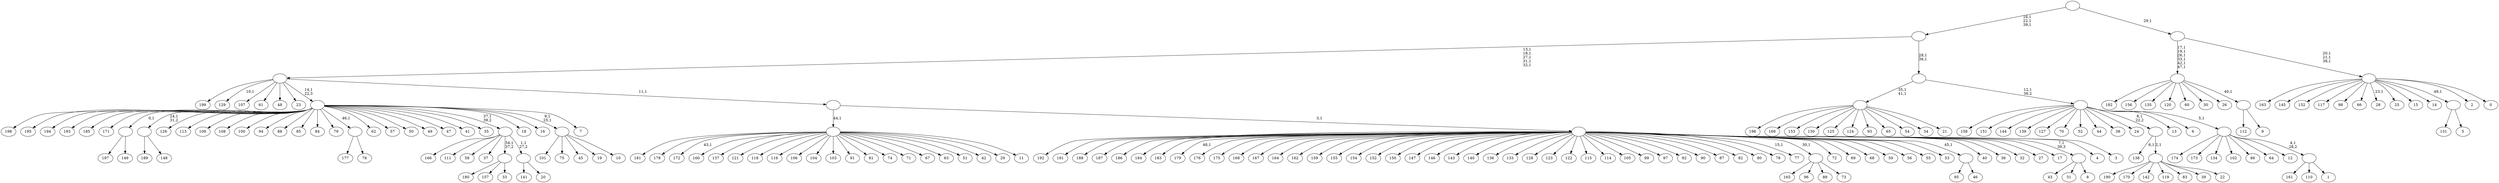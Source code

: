digraph T {
	250 [label="199"]
	249 [label="198"]
	248 [label="197"]
	247 [label="196"]
	246 [label="195"]
	245 [label="194"]
	244 [label="193"]
	243 [label="192"]
	242 [label="191"]
	241 [label="190"]
	240 [label="189"]
	239 [label="188"]
	238 [label="187"]
	237 [label="186"]
	236 [label="185"]
	235 [label="184"]
	234 [label="183"]
	233 [label="182"]
	232 [label="181"]
	231 [label="180"]
	230 [label="179"]
	228 [label="178"]
	227 [label="177"]
	226 [label="176"]
	225 [label="175"]
	224 [label="174"]
	223 [label="173"]
	222 [label="172"]
	220 [label="171"]
	219 [label="170"]
	218 [label="169"]
	217 [label="168"]
	216 [label="167"]
	215 [label="166"]
	214 [label="165"]
	213 [label="164"]
	212 [label="163"]
	211 [label="162"]
	210 [label="161"]
	209 [label="160"]
	208 [label="159"]
	207 [label="158"]
	206 [label="157"]
	205 [label="156"]
	204 [label="155"]
	203 [label="154"]
	202 [label="153"]
	201 [label="152"]
	200 [label="151"]
	199 [label="150"]
	198 [label="149"]
	197 [label=""]
	196 [label="148"]
	195 [label=""]
	194 [label="147"]
	193 [label="146"]
	192 [label="145"]
	191 [label="144"]
	190 [label="143"]
	189 [label="142"]
	188 [label="141"]
	187 [label="140"]
	186 [label="139"]
	185 [label="138"]
	183 [label="137"]
	182 [label="136"]
	181 [label="135"]
	180 [label="134"]
	179 [label="133"]
	178 [label="132"]
	177 [label="131"]
	176 [label="130"]
	175 [label="129"]
	173 [label="128"]
	172 [label="127"]
	171 [label="126"]
	170 [label="125"]
	169 [label="124"]
	168 [label="123"]
	167 [label="122"]
	166 [label="121"]
	165 [label="120"]
	164 [label="119"]
	163 [label="118"]
	162 [label="117"]
	161 [label="116"]
	160 [label="115"]
	159 [label="114"]
	158 [label="113"]
	157 [label="112"]
	156 [label="111"]
	155 [label="110"]
	154 [label="109"]
	153 [label="108"]
	152 [label="107"]
	151 [label="106"]
	150 [label="105"]
	149 [label="104"]
	148 [label="103"]
	147 [label="102"]
	146 [label="101"]
	145 [label="100"]
	144 [label="99"]
	143 [label="98"]
	142 [label="97"]
	141 [label="96"]
	140 [label="95"]
	139 [label="94"]
	138 [label="93"]
	137 [label="92"]
	136 [label="91"]
	135 [label="90"]
	134 [label="89"]
	133 [label="88"]
	132 [label="87"]
	131 [label="86"]
	130 [label="85"]
	129 [label="84"]
	128 [label="83"]
	127 [label="82"]
	126 [label="81"]
	125 [label="80"]
	124 [label="79"]
	123 [label="78"]
	122 [label="77"]
	120 [label="76"]
	119 [label=""]
	118 [label="75"]
	117 [label="74"]
	116 [label="73"]
	115 [label=""]
	114 [label="72"]
	113 [label="71"]
	112 [label="70"]
	111 [label="69"]
	110 [label="68"]
	109 [label="67"]
	108 [label="66"]
	107 [label="65"]
	106 [label="64"]
	105 [label="63"]
	104 [label="62"]
	103 [label="61"]
	102 [label="60"]
	101 [label="59"]
	100 [label="58"]
	99 [label="57"]
	98 [label="56"]
	97 [label="55"]
	96 [label="54"]
	95 [label="53"]
	94 [label="52"]
	93 [label="51"]
	92 [label="50"]
	91 [label="49"]
	90 [label="48"]
	89 [label="47"]
	88 [label="46"]
	87 [label=""]
	86 [label="45"]
	85 [label="44"]
	84 [label="43"]
	83 [label="42"]
	82 [label="41"]
	81 [label="40"]
	80 [label="39"]
	79 [label="38"]
	78 [label="37"]
	77 [label="36"]
	76 [label="35"]
	75 [label="34"]
	74 [label="33"]
	73 [label=""]
	72 [label="32"]
	71 [label="31"]
	70 [label="30"]
	69 [label="29"]
	68 [label="28"]
	66 [label="27"]
	65 [label="26"]
	64 [label="25"]
	63 [label="24"]
	62 [label="23"]
	61 [label="22"]
	60 [label=""]
	59 [label=""]
	58 [label="21"]
	57 [label=""]
	55 [label="20"]
	54 [label=""]
	53 [label=""]
	52 [label="19"]
	51 [label="18"]
	50 [label="17"]
	49 [label="16"]
	48 [label="15"]
	47 [label="14"]
	46 [label="13"]
	45 [label="12"]
	44 [label="11"]
	43 [label=""]
	42 [label="10"]
	41 [label=""]
	39 [label="9"]
	38 [label=""]
	37 [label=""]
	31 [label="8"]
	30 [label=""]
	29 [label="7"]
	28 [label=""]
	27 [label="6"]
	26 [label="5"]
	25 [label=""]
	24 [label="4"]
	23 [label="3"]
	22 [label=""]
	21 [label=""]
	20 [label=""]
	15 [label="2"]
	14 [label="1"]
	13 [label=""]
	12 [label=""]
	11 [label=""]
	10 [label=""]
	8 [label=""]
	5 [label="0"]
	4 [label=""]
	1 [label=""]
	0 [label=""]
	197 -> 248 [label=""]
	197 -> 198 [label=""]
	195 -> 240 [label=""]
	195 -> 196 [label=""]
	119 -> 227 [label=""]
	119 -> 120 [label=""]
	115 -> 214 [label=""]
	115 -> 141 [label=""]
	115 -> 134 [label=""]
	115 -> 116 [label=""]
	87 -> 140 [label=""]
	87 -> 88 [label=""]
	73 -> 231 [label=""]
	73 -> 206 [label=""]
	73 -> 74 [label=""]
	60 -> 241 [label=""]
	60 -> 219 [label=""]
	60 -> 189 [label=""]
	60 -> 164 [label=""]
	60 -> 128 [label=""]
	60 -> 80 [label=""]
	60 -> 61 [label=""]
	59 -> 185 [label="6,1"]
	59 -> 60 [label="2,1"]
	57 -> 247 [label=""]
	57 -> 218 [label=""]
	57 -> 202 [label=""]
	57 -> 176 [label=""]
	57 -> 170 [label=""]
	57 -> 169 [label=""]
	57 -> 138 [label=""]
	57 -> 107 [label=""]
	57 -> 96 [label=""]
	57 -> 75 [label=""]
	57 -> 58 [label=""]
	54 -> 188 [label=""]
	54 -> 55 [label=""]
	53 -> 215 [label=""]
	53 -> 156 [label=""]
	53 -> 100 [label=""]
	53 -> 78 [label=""]
	53 -> 73 [label="34,1\n37,2"]
	53 -> 54 [label="1,1\n27,2"]
	43 -> 222 [label="43,1"]
	43 -> 232 [label=""]
	43 -> 228 [label=""]
	43 -> 209 [label=""]
	43 -> 183 [label=""]
	43 -> 166 [label=""]
	43 -> 163 [label=""]
	43 -> 161 [label=""]
	43 -> 151 [label=""]
	43 -> 149 [label=""]
	43 -> 148 [label=""]
	43 -> 136 [label=""]
	43 -> 126 [label=""]
	43 -> 117 [label=""]
	43 -> 113 [label=""]
	43 -> 109 [label=""]
	43 -> 105 [label=""]
	43 -> 93 [label=""]
	43 -> 83 [label=""]
	43 -> 69 [label=""]
	43 -> 44 [label=""]
	41 -> 146 [label=""]
	41 -> 118 [label=""]
	41 -> 86 [label=""]
	41 -> 52 [label=""]
	41 -> 42 [label=""]
	38 -> 157 [label=""]
	38 -> 39 [label=""]
	37 -> 233 [label=""]
	37 -> 205 [label=""]
	37 -> 181 [label=""]
	37 -> 165 [label=""]
	37 -> 102 [label=""]
	37 -> 70 [label=""]
	37 -> 65 [label=""]
	37 -> 38 [label="40,1"]
	30 -> 84 [label=""]
	30 -> 71 [label=""]
	30 -> 31 [label=""]
	28 -> 41 [label="9,1\n25,1"]
	28 -> 249 [label=""]
	28 -> 246 [label=""]
	28 -> 245 [label=""]
	28 -> 244 [label=""]
	28 -> 236 [label=""]
	28 -> 220 [label=""]
	28 -> 197 [label="0,1"]
	28 -> 195 [label="24,1\n31,2"]
	28 -> 171 [label=""]
	28 -> 158 [label=""]
	28 -> 154 [label=""]
	28 -> 153 [label=""]
	28 -> 145 [label=""]
	28 -> 139 [label=""]
	28 -> 133 [label=""]
	28 -> 130 [label=""]
	28 -> 129 [label=""]
	28 -> 124 [label=""]
	28 -> 119 [label="46,1"]
	28 -> 104 [label=""]
	28 -> 99 [label=""]
	28 -> 92 [label=""]
	28 -> 91 [label=""]
	28 -> 89 [label=""]
	28 -> 82 [label=""]
	28 -> 76 [label=""]
	28 -> 53 [label="37,1\n39,2"]
	28 -> 51 [label=""]
	28 -> 49 [label=""]
	28 -> 29 [label=""]
	25 -> 177 [label=""]
	25 -> 26 [label=""]
	22 -> 122 [label="15,1"]
	22 -> 230 [label="48,1"]
	22 -> 243 [label=""]
	22 -> 242 [label=""]
	22 -> 239 [label=""]
	22 -> 238 [label=""]
	22 -> 237 [label=""]
	22 -> 235 [label=""]
	22 -> 234 [label=""]
	22 -> 226 [label=""]
	22 -> 225 [label=""]
	22 -> 217 [label=""]
	22 -> 216 [label=""]
	22 -> 213 [label=""]
	22 -> 211 [label=""]
	22 -> 208 [label=""]
	22 -> 204 [label=""]
	22 -> 203 [label=""]
	22 -> 201 [label=""]
	22 -> 199 [label=""]
	22 -> 194 [label=""]
	22 -> 193 [label=""]
	22 -> 190 [label=""]
	22 -> 187 [label=""]
	22 -> 182 [label=""]
	22 -> 179 [label=""]
	22 -> 173 [label=""]
	22 -> 168 [label=""]
	22 -> 167 [label=""]
	22 -> 160 [label=""]
	22 -> 159 [label=""]
	22 -> 150 [label=""]
	22 -> 144 [label=""]
	22 -> 142 [label=""]
	22 -> 137 [label=""]
	22 -> 135 [label=""]
	22 -> 132 [label=""]
	22 -> 127 [label=""]
	22 -> 125 [label=""]
	22 -> 123 [label=""]
	22 -> 115 [label="30,1"]
	22 -> 114 [label=""]
	22 -> 111 [label=""]
	22 -> 110 [label=""]
	22 -> 101 [label=""]
	22 -> 98 [label=""]
	22 -> 97 [label=""]
	22 -> 95 [label=""]
	22 -> 87 [label="45,1"]
	22 -> 81 [label=""]
	22 -> 77 [label=""]
	22 -> 72 [label=""]
	22 -> 66 [label=""]
	22 -> 50 [label=""]
	22 -> 30 [label="7,1\n39,3"]
	22 -> 24 [label=""]
	22 -> 23 [label=""]
	21 -> 43 [label="44,1"]
	21 -> 22 [label="3,1"]
	20 -> 175 [label="10,1"]
	20 -> 250 [label=""]
	20 -> 152 [label=""]
	20 -> 103 [label=""]
	20 -> 90 [label=""]
	20 -> 62 [label=""]
	20 -> 28 [label="14,1\n22,3"]
	20 -> 21 [label="11,1"]
	13 -> 210 [label=""]
	13 -> 155 [label=""]
	13 -> 14 [label=""]
	12 -> 224 [label=""]
	12 -> 223 [label=""]
	12 -> 180 [label=""]
	12 -> 147 [label=""]
	12 -> 131 [label=""]
	12 -> 106 [label=""]
	12 -> 45 [label=""]
	12 -> 13 [label="4,1\n28,2"]
	11 -> 207 [label=""]
	11 -> 200 [label=""]
	11 -> 191 [label=""]
	11 -> 186 [label=""]
	11 -> 172 [label=""]
	11 -> 112 [label=""]
	11 -> 94 [label=""]
	11 -> 85 [label=""]
	11 -> 79 [label=""]
	11 -> 63 [label=""]
	11 -> 59 [label="8,1\n22,2"]
	11 -> 46 [label=""]
	11 -> 27 [label=""]
	11 -> 12 [label="5,1"]
	10 -> 57 [label="35,1\n41,1"]
	10 -> 11 [label="12,1\n36,2"]
	8 -> 10 [label="28,1\n36,1"]
	8 -> 20 [label="13,1\n18,1\n27,1\n31,1\n32,1"]
	4 -> 68 [label="23,1"]
	4 -> 212 [label=""]
	4 -> 192 [label=""]
	4 -> 178 [label=""]
	4 -> 162 [label=""]
	4 -> 143 [label=""]
	4 -> 108 [label=""]
	4 -> 64 [label=""]
	4 -> 48 [label=""]
	4 -> 47 [label=""]
	4 -> 25 [label="49,1"]
	4 -> 15 [label=""]
	4 -> 5 [label=""]
	1 -> 4 [label="20,1\n21,1\n38,1"]
	1 -> 37 [label="17,1\n19,1\n26,1\n33,1\n42,1\n47,1"]
	0 -> 8 [label="16,1\n22,1\n39,1"]
	0 -> 1 [label="29,1"]
}
